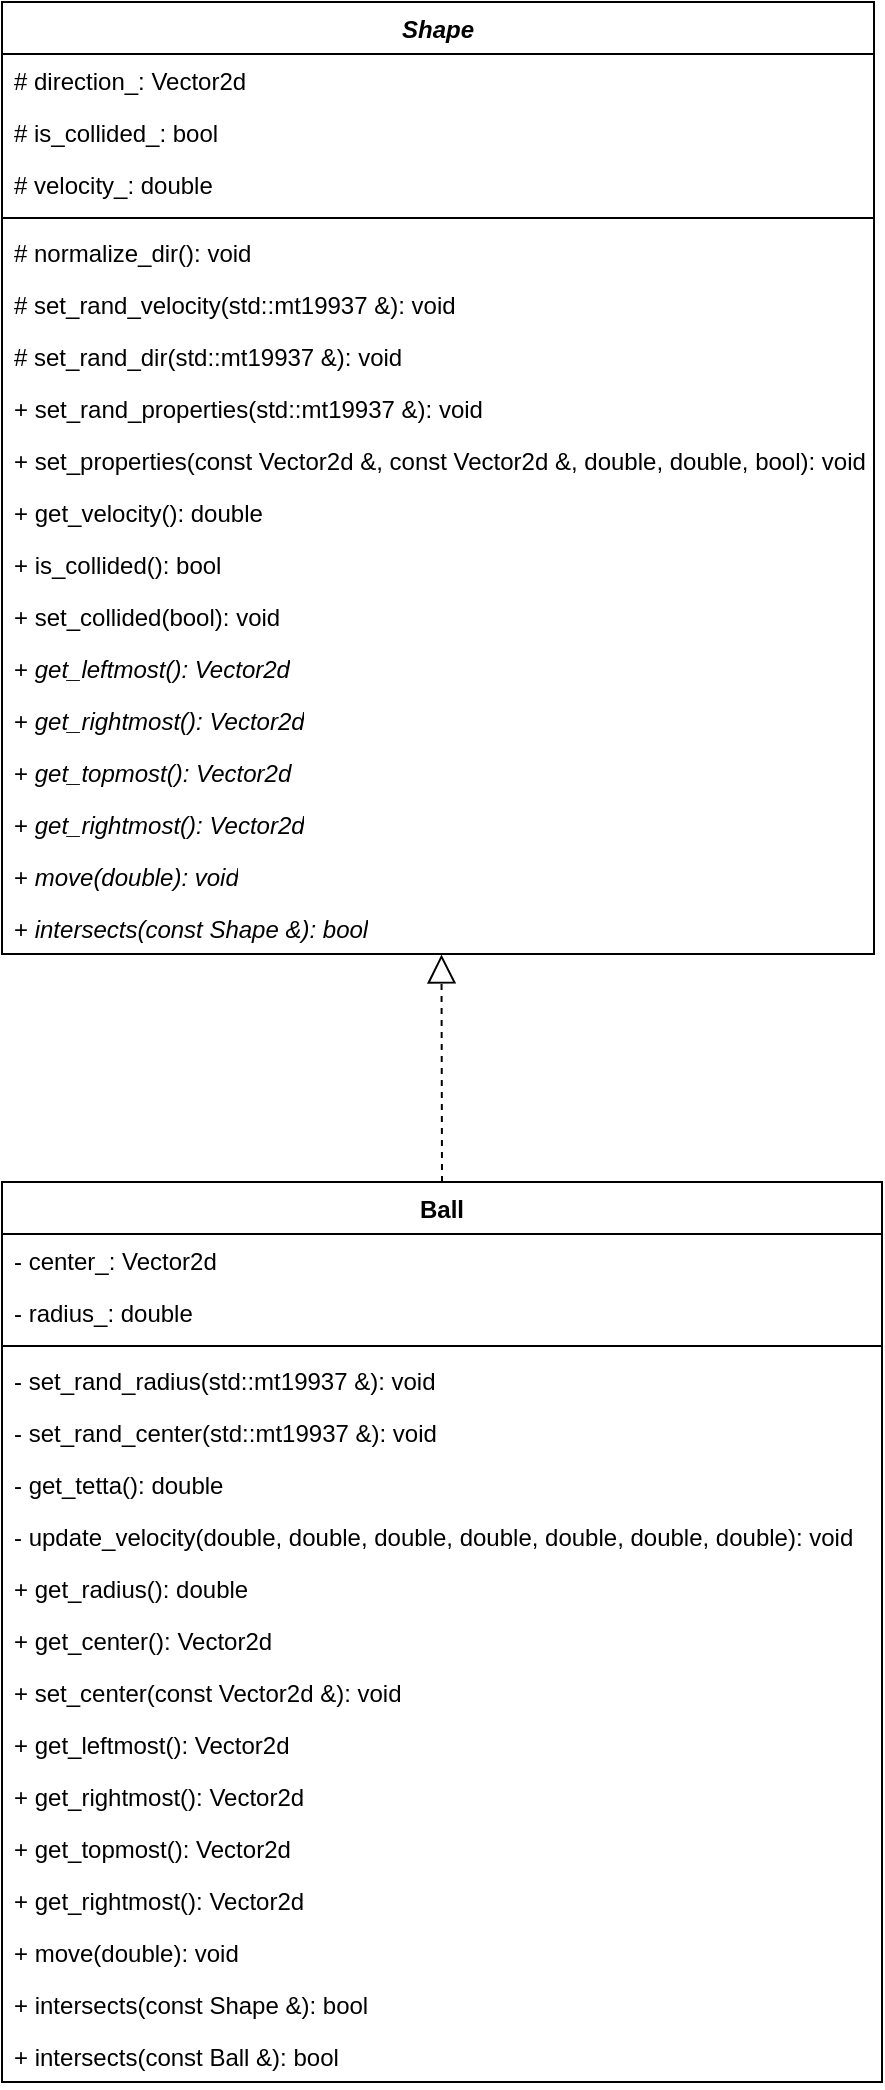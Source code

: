 <mxfile version="21.1.1" type="device">
  <diagram name="Page-1" id="ESZmFiBb_NONyupSWtqH">
    <mxGraphModel dx="1393" dy="2398" grid="1" gridSize="10" guides="1" tooltips="1" connect="1" arrows="1" fold="1" page="1" pageScale="1" pageWidth="827" pageHeight="1169" math="0" shadow="0">
      <root>
        <mxCell id="0" />
        <mxCell id="1" parent="0" />
        <mxCell id="IYSgo16Of13armDdbYft-39" value="" style="group" vertex="1" connectable="0" parent="1">
          <mxGeometry x="1030" y="-510" width="440" height="1040" as="geometry" />
        </mxCell>
        <mxCell id="IYSgo16Of13armDdbYft-1" value="&lt;i&gt;Shape&lt;/i&gt;" style="swimlane;fontStyle=1;align=center;verticalAlign=top;childLayout=stackLayout;horizontal=1;startSize=26;horizontalStack=0;resizeParent=1;resizeParentMax=0;resizeLast=0;collapsible=1;marginBottom=0;whiteSpace=wrap;html=1;" vertex="1" parent="IYSgo16Of13armDdbYft-39">
          <mxGeometry width="436" height="476" as="geometry" />
        </mxCell>
        <mxCell id="IYSgo16Of13armDdbYft-2" value="# direction_: Vector2d" style="text;strokeColor=none;fillColor=none;align=left;verticalAlign=top;spacingLeft=4;spacingRight=4;overflow=hidden;rotatable=0;points=[[0,0.5],[1,0.5]];portConstraint=eastwest;whiteSpace=wrap;html=1;" vertex="1" parent="IYSgo16Of13armDdbYft-1">
          <mxGeometry y="26" width="436" height="26" as="geometry" />
        </mxCell>
        <mxCell id="IYSgo16Of13armDdbYft-3" value="# is_collided_: bool" style="text;strokeColor=none;fillColor=none;align=left;verticalAlign=top;spacingLeft=4;spacingRight=4;overflow=hidden;rotatable=0;points=[[0,0.5],[1,0.5]];portConstraint=eastwest;whiteSpace=wrap;html=1;" vertex="1" parent="IYSgo16Of13armDdbYft-1">
          <mxGeometry y="52" width="436" height="26" as="geometry" />
        </mxCell>
        <mxCell id="IYSgo16Of13armDdbYft-4" value="# velocity_: double" style="text;strokeColor=none;fillColor=none;align=left;verticalAlign=top;spacingLeft=4;spacingRight=4;overflow=hidden;rotatable=0;points=[[0,0.5],[1,0.5]];portConstraint=eastwest;whiteSpace=wrap;html=1;" vertex="1" parent="IYSgo16Of13armDdbYft-1">
          <mxGeometry y="78" width="436" height="26" as="geometry" />
        </mxCell>
        <mxCell id="IYSgo16Of13armDdbYft-5" value="" style="line;strokeWidth=1;fillColor=none;align=left;verticalAlign=middle;spacingTop=-1;spacingLeft=3;spacingRight=3;rotatable=0;labelPosition=right;points=[];portConstraint=eastwest;strokeColor=inherit;" vertex="1" parent="IYSgo16Of13armDdbYft-1">
          <mxGeometry y="104" width="436" height="8" as="geometry" />
        </mxCell>
        <mxCell id="IYSgo16Of13armDdbYft-6" value="# normalize_dir(): void" style="text;strokeColor=none;fillColor=none;align=left;verticalAlign=top;spacingLeft=4;spacingRight=4;overflow=hidden;rotatable=0;points=[[0,0.5],[1,0.5]];portConstraint=eastwest;whiteSpace=wrap;html=1;" vertex="1" parent="IYSgo16Of13armDdbYft-1">
          <mxGeometry y="112" width="436" height="26" as="geometry" />
        </mxCell>
        <mxCell id="IYSgo16Of13armDdbYft-7" value="# set_rand_velocity(std::mt19937 &amp;amp;): void&amp;nbsp;" style="text;strokeColor=none;fillColor=none;align=left;verticalAlign=top;spacingLeft=4;spacingRight=4;overflow=hidden;rotatable=0;points=[[0,0.5],[1,0.5]];portConstraint=eastwest;whiteSpace=wrap;html=1;" vertex="1" parent="IYSgo16Of13armDdbYft-1">
          <mxGeometry y="138" width="436" height="26" as="geometry" />
        </mxCell>
        <mxCell id="IYSgo16Of13armDdbYft-8" value="# set_rand_dir(std::mt19937 &amp;amp;): void" style="text;strokeColor=none;fillColor=none;align=left;verticalAlign=top;spacingLeft=4;spacingRight=4;overflow=hidden;rotatable=0;points=[[0,0.5],[1,0.5]];portConstraint=eastwest;whiteSpace=wrap;html=1;" vertex="1" parent="IYSgo16Of13armDdbYft-1">
          <mxGeometry y="164" width="436" height="26" as="geometry" />
        </mxCell>
        <mxCell id="IYSgo16Of13armDdbYft-9" value="+ set_rand_properties(std::mt19937 &amp;amp;): void" style="text;strokeColor=none;fillColor=none;align=left;verticalAlign=top;spacingLeft=4;spacingRight=4;overflow=hidden;rotatable=0;points=[[0,0.5],[1,0.5]];portConstraint=eastwest;whiteSpace=wrap;html=1;" vertex="1" parent="IYSgo16Of13armDdbYft-1">
          <mxGeometry y="190" width="436" height="26" as="geometry" />
        </mxCell>
        <mxCell id="IYSgo16Of13armDdbYft-10" value="+ set_properties(const Vector2d &amp;amp;, const Vector2d &amp;amp;, double, double, bool): void" style="text;strokeColor=none;fillColor=none;align=left;verticalAlign=top;spacingLeft=4;spacingRight=4;overflow=hidden;rotatable=0;points=[[0,0.5],[1,0.5]];portConstraint=eastwest;whiteSpace=wrap;html=1;" vertex="1" parent="IYSgo16Of13armDdbYft-1">
          <mxGeometry y="216" width="436" height="26" as="geometry" />
        </mxCell>
        <mxCell id="IYSgo16Of13armDdbYft-11" value="+ get_velocity(): double" style="text;strokeColor=none;fillColor=none;align=left;verticalAlign=top;spacingLeft=4;spacingRight=4;overflow=hidden;rotatable=0;points=[[0,0.5],[1,0.5]];portConstraint=eastwest;whiteSpace=wrap;html=1;" vertex="1" parent="IYSgo16Of13armDdbYft-1">
          <mxGeometry y="242" width="436" height="26" as="geometry" />
        </mxCell>
        <mxCell id="IYSgo16Of13armDdbYft-12" value="+ is_collided(): bool" style="text;strokeColor=none;fillColor=none;align=left;verticalAlign=top;spacingLeft=4;spacingRight=4;overflow=hidden;rotatable=0;points=[[0,0.5],[1,0.5]];portConstraint=eastwest;whiteSpace=wrap;html=1;" vertex="1" parent="IYSgo16Of13armDdbYft-1">
          <mxGeometry y="268" width="436" height="26" as="geometry" />
        </mxCell>
        <mxCell id="IYSgo16Of13armDdbYft-13" value="+ set_collided(bool): void" style="text;strokeColor=none;fillColor=none;align=left;verticalAlign=top;spacingLeft=4;spacingRight=4;overflow=hidden;rotatable=0;points=[[0,0.5],[1,0.5]];portConstraint=eastwest;whiteSpace=wrap;html=1;" vertex="1" parent="IYSgo16Of13armDdbYft-1">
          <mxGeometry y="294" width="436" height="26" as="geometry" />
        </mxCell>
        <mxCell id="IYSgo16Of13armDdbYft-14" value="+ &lt;i&gt;get_leftmost(): Vector2d&lt;/i&gt;" style="text;strokeColor=none;fillColor=none;align=left;verticalAlign=top;spacingLeft=4;spacingRight=4;overflow=hidden;rotatable=0;points=[[0,0.5],[1,0.5]];portConstraint=eastwest;whiteSpace=wrap;html=1;" vertex="1" parent="IYSgo16Of13armDdbYft-1">
          <mxGeometry y="320" width="436" height="26" as="geometry" />
        </mxCell>
        <mxCell id="IYSgo16Of13armDdbYft-15" value="+ &lt;i&gt;get_rightmost(): Vector2d&lt;/i&gt;" style="text;strokeColor=none;fillColor=none;align=left;verticalAlign=top;spacingLeft=4;spacingRight=4;overflow=hidden;rotatable=0;points=[[0,0.5],[1,0.5]];portConstraint=eastwest;whiteSpace=wrap;html=1;" vertex="1" parent="IYSgo16Of13armDdbYft-1">
          <mxGeometry y="346" width="436" height="26" as="geometry" />
        </mxCell>
        <mxCell id="IYSgo16Of13armDdbYft-16" value="+ &lt;i&gt;get_topmost(): Vector2d&lt;/i&gt;" style="text;strokeColor=none;fillColor=none;align=left;verticalAlign=top;spacingLeft=4;spacingRight=4;overflow=hidden;rotatable=0;points=[[0,0.5],[1,0.5]];portConstraint=eastwest;whiteSpace=wrap;html=1;" vertex="1" parent="IYSgo16Of13armDdbYft-1">
          <mxGeometry y="372" width="436" height="26" as="geometry" />
        </mxCell>
        <mxCell id="IYSgo16Of13armDdbYft-17" value="+ &lt;i&gt;get_rightmost(): Vector2d&lt;/i&gt;" style="text;strokeColor=none;fillColor=none;align=left;verticalAlign=top;spacingLeft=4;spacingRight=4;overflow=hidden;rotatable=0;points=[[0,0.5],[1,0.5]];portConstraint=eastwest;whiteSpace=wrap;html=1;" vertex="1" parent="IYSgo16Of13armDdbYft-1">
          <mxGeometry y="398" width="436" height="26" as="geometry" />
        </mxCell>
        <mxCell id="IYSgo16Of13armDdbYft-18" value="+ &lt;i&gt;move(double): void&lt;/i&gt;" style="text;strokeColor=none;fillColor=none;align=left;verticalAlign=top;spacingLeft=4;spacingRight=4;overflow=hidden;rotatable=0;points=[[0,0.5],[1,0.5]];portConstraint=eastwest;whiteSpace=wrap;html=1;" vertex="1" parent="IYSgo16Of13armDdbYft-1">
          <mxGeometry y="424" width="436" height="26" as="geometry" />
        </mxCell>
        <mxCell id="IYSgo16Of13armDdbYft-19" value="+ &lt;i&gt;intersects(const Shape &amp;amp;): bool&lt;/i&gt;" style="text;strokeColor=none;fillColor=none;align=left;verticalAlign=top;spacingLeft=4;spacingRight=4;overflow=hidden;rotatable=0;points=[[0,0.5],[1,0.5]];portConstraint=eastwest;whiteSpace=wrap;html=1;" vertex="1" parent="IYSgo16Of13armDdbYft-1">
          <mxGeometry y="450" width="436" height="26" as="geometry" />
        </mxCell>
        <mxCell id="IYSgo16Of13armDdbYft-20" value="" style="endArrow=block;dashed=1;endFill=0;endSize=12;html=1;rounded=0;exitX=0.5;exitY=0;exitDx=0;exitDy=0;entryX=0.504;entryY=1.008;entryDx=0;entryDy=0;entryPerimeter=0;" edge="1" parent="IYSgo16Of13armDdbYft-39" source="IYSgo16Of13armDdbYft-21" target="IYSgo16Of13armDdbYft-19">
          <mxGeometry width="160" relative="1" as="geometry">
            <mxPoint x="218.5" y="588" as="sourcePoint" />
            <mxPoint x="217.5" y="420" as="targetPoint" />
          </mxGeometry>
        </mxCell>
        <mxCell id="IYSgo16Of13armDdbYft-21" value="Ball" style="swimlane;fontStyle=1;align=center;verticalAlign=top;childLayout=stackLayout;horizontal=1;startSize=26;horizontalStack=0;resizeParent=1;resizeParentMax=0;resizeLast=0;collapsible=1;marginBottom=0;whiteSpace=wrap;html=1;" vertex="1" parent="IYSgo16Of13armDdbYft-39">
          <mxGeometry y="590" width="440" height="450" as="geometry">
            <mxRectangle x="140" y="180" width="60" height="30" as="alternateBounds" />
          </mxGeometry>
        </mxCell>
        <mxCell id="IYSgo16Of13armDdbYft-22" value="- center_: Vector2d" style="text;strokeColor=none;fillColor=none;align=left;verticalAlign=top;spacingLeft=4;spacingRight=4;overflow=hidden;rotatable=0;points=[[0,0.5],[1,0.5]];portConstraint=eastwest;whiteSpace=wrap;html=1;" vertex="1" parent="IYSgo16Of13armDdbYft-21">
          <mxGeometry y="26" width="440" height="26" as="geometry" />
        </mxCell>
        <mxCell id="IYSgo16Of13armDdbYft-23" value="- radius_: double" style="text;strokeColor=none;fillColor=none;align=left;verticalAlign=top;spacingLeft=4;spacingRight=4;overflow=hidden;rotatable=0;points=[[0,0.5],[1,0.5]];portConstraint=eastwest;whiteSpace=wrap;html=1;" vertex="1" parent="IYSgo16Of13armDdbYft-21">
          <mxGeometry y="52" width="440" height="26" as="geometry" />
        </mxCell>
        <mxCell id="IYSgo16Of13armDdbYft-24" value="" style="line;strokeWidth=1;fillColor=none;align=left;verticalAlign=middle;spacingTop=-1;spacingLeft=3;spacingRight=3;rotatable=0;labelPosition=right;points=[];portConstraint=eastwest;strokeColor=inherit;" vertex="1" parent="IYSgo16Of13armDdbYft-21">
          <mxGeometry y="78" width="440" height="8" as="geometry" />
        </mxCell>
        <mxCell id="IYSgo16Of13armDdbYft-25" value="- set_rand_radius(std::mt19937 &amp;amp;): void" style="text;strokeColor=none;fillColor=none;align=left;verticalAlign=top;spacingLeft=4;spacingRight=4;overflow=hidden;rotatable=0;points=[[0,0.5],[1,0.5]];portConstraint=eastwest;whiteSpace=wrap;html=1;" vertex="1" parent="IYSgo16Of13armDdbYft-21">
          <mxGeometry y="86" width="440" height="26" as="geometry" />
        </mxCell>
        <mxCell id="IYSgo16Of13armDdbYft-26" value="- set_rand_center(std::mt19937 &amp;amp;): void" style="text;strokeColor=none;fillColor=none;align=left;verticalAlign=top;spacingLeft=4;spacingRight=4;overflow=hidden;rotatable=0;points=[[0,0.5],[1,0.5]];portConstraint=eastwest;whiteSpace=wrap;html=1;" vertex="1" parent="IYSgo16Of13armDdbYft-21">
          <mxGeometry y="112" width="440" height="26" as="geometry" />
        </mxCell>
        <mxCell id="IYSgo16Of13armDdbYft-27" value="- get_tetta(): double" style="text;strokeColor=none;fillColor=none;align=left;verticalAlign=top;spacingLeft=4;spacingRight=4;overflow=hidden;rotatable=0;points=[[0,0.5],[1,0.5]];portConstraint=eastwest;whiteSpace=wrap;html=1;" vertex="1" parent="IYSgo16Of13armDdbYft-21">
          <mxGeometry y="138" width="440" height="26" as="geometry" />
        </mxCell>
        <mxCell id="IYSgo16Of13armDdbYft-28" value="- update_velocity(double, double, double, double, double, double, double): void" style="text;strokeColor=none;fillColor=none;align=left;verticalAlign=top;spacingLeft=4;spacingRight=4;overflow=hidden;rotatable=0;points=[[0,0.5],[1,0.5]];portConstraint=eastwest;whiteSpace=wrap;html=1;" vertex="1" parent="IYSgo16Of13armDdbYft-21">
          <mxGeometry y="164" width="440" height="26" as="geometry" />
        </mxCell>
        <mxCell id="IYSgo16Of13armDdbYft-29" value="+ get_radius(): double" style="text;strokeColor=none;fillColor=none;align=left;verticalAlign=top;spacingLeft=4;spacingRight=4;overflow=hidden;rotatable=0;points=[[0,0.5],[1,0.5]];portConstraint=eastwest;whiteSpace=wrap;html=1;" vertex="1" parent="IYSgo16Of13armDdbYft-21">
          <mxGeometry y="190" width="440" height="26" as="geometry" />
        </mxCell>
        <mxCell id="IYSgo16Of13armDdbYft-30" value="+ get_center(): Vector2d" style="text;strokeColor=none;fillColor=none;align=left;verticalAlign=top;spacingLeft=4;spacingRight=4;overflow=hidden;rotatable=0;points=[[0,0.5],[1,0.5]];portConstraint=eastwest;whiteSpace=wrap;html=1;" vertex="1" parent="IYSgo16Of13armDdbYft-21">
          <mxGeometry y="216" width="440" height="26" as="geometry" />
        </mxCell>
        <mxCell id="IYSgo16Of13armDdbYft-31" value="+ set_center(const Vector2d &amp;amp;): void" style="text;strokeColor=none;fillColor=none;align=left;verticalAlign=top;spacingLeft=4;spacingRight=4;overflow=hidden;rotatable=0;points=[[0,0.5],[1,0.5]];portConstraint=eastwest;whiteSpace=wrap;html=1;" vertex="1" parent="IYSgo16Of13armDdbYft-21">
          <mxGeometry y="242" width="440" height="26" as="geometry" />
        </mxCell>
        <mxCell id="IYSgo16Of13armDdbYft-32" value="+ get_leftmost(): Vector2d" style="text;strokeColor=none;fillColor=none;align=left;verticalAlign=top;spacingLeft=4;spacingRight=4;overflow=hidden;rotatable=0;points=[[0,0.5],[1,0.5]];portConstraint=eastwest;whiteSpace=wrap;html=1;" vertex="1" parent="IYSgo16Of13armDdbYft-21">
          <mxGeometry y="268" width="440" height="26" as="geometry" />
        </mxCell>
        <mxCell id="IYSgo16Of13armDdbYft-33" value="+ get_rightmost(): Vector2d" style="text;strokeColor=none;fillColor=none;align=left;verticalAlign=top;spacingLeft=4;spacingRight=4;overflow=hidden;rotatable=0;points=[[0,0.5],[1,0.5]];portConstraint=eastwest;whiteSpace=wrap;html=1;" vertex="1" parent="IYSgo16Of13armDdbYft-21">
          <mxGeometry y="294" width="440" height="26" as="geometry" />
        </mxCell>
        <mxCell id="IYSgo16Of13armDdbYft-34" value="+ get_topmost(): Vector2d" style="text;strokeColor=none;fillColor=none;align=left;verticalAlign=top;spacingLeft=4;spacingRight=4;overflow=hidden;rotatable=0;points=[[0,0.5],[1,0.5]];portConstraint=eastwest;whiteSpace=wrap;html=1;" vertex="1" parent="IYSgo16Of13armDdbYft-21">
          <mxGeometry y="320" width="440" height="26" as="geometry" />
        </mxCell>
        <mxCell id="IYSgo16Of13armDdbYft-35" value="+ get_rightmost(): Vector2d" style="text;strokeColor=none;fillColor=none;align=left;verticalAlign=top;spacingLeft=4;spacingRight=4;overflow=hidden;rotatable=0;points=[[0,0.5],[1,0.5]];portConstraint=eastwest;whiteSpace=wrap;html=1;" vertex="1" parent="IYSgo16Of13armDdbYft-21">
          <mxGeometry y="346" width="440" height="26" as="geometry" />
        </mxCell>
        <mxCell id="IYSgo16Of13armDdbYft-36" value="+ move(double): void" style="text;strokeColor=none;fillColor=none;align=left;verticalAlign=top;spacingLeft=4;spacingRight=4;overflow=hidden;rotatable=0;points=[[0,0.5],[1,0.5]];portConstraint=eastwest;whiteSpace=wrap;html=1;" vertex="1" parent="IYSgo16Of13armDdbYft-21">
          <mxGeometry y="372" width="440" height="26" as="geometry" />
        </mxCell>
        <mxCell id="IYSgo16Of13armDdbYft-37" value="+ intersects(const Shape &amp;amp;): bool" style="text;strokeColor=none;fillColor=none;align=left;verticalAlign=top;spacingLeft=4;spacingRight=4;overflow=hidden;rotatable=0;points=[[0,0.5],[1,0.5]];portConstraint=eastwest;whiteSpace=wrap;html=1;" vertex="1" parent="IYSgo16Of13armDdbYft-21">
          <mxGeometry y="398" width="440" height="26" as="geometry" />
        </mxCell>
        <mxCell id="IYSgo16Of13armDdbYft-38" value="+ intersects(const Ball &amp;amp;): bool" style="text;strokeColor=none;fillColor=none;align=left;verticalAlign=top;spacingLeft=4;spacingRight=4;overflow=hidden;rotatable=0;points=[[0,0.5],[1,0.5]];portConstraint=eastwest;whiteSpace=wrap;html=1;" vertex="1" parent="IYSgo16Of13armDdbYft-21">
          <mxGeometry y="424" width="440" height="26" as="geometry" />
        </mxCell>
      </root>
    </mxGraphModel>
  </diagram>
</mxfile>
